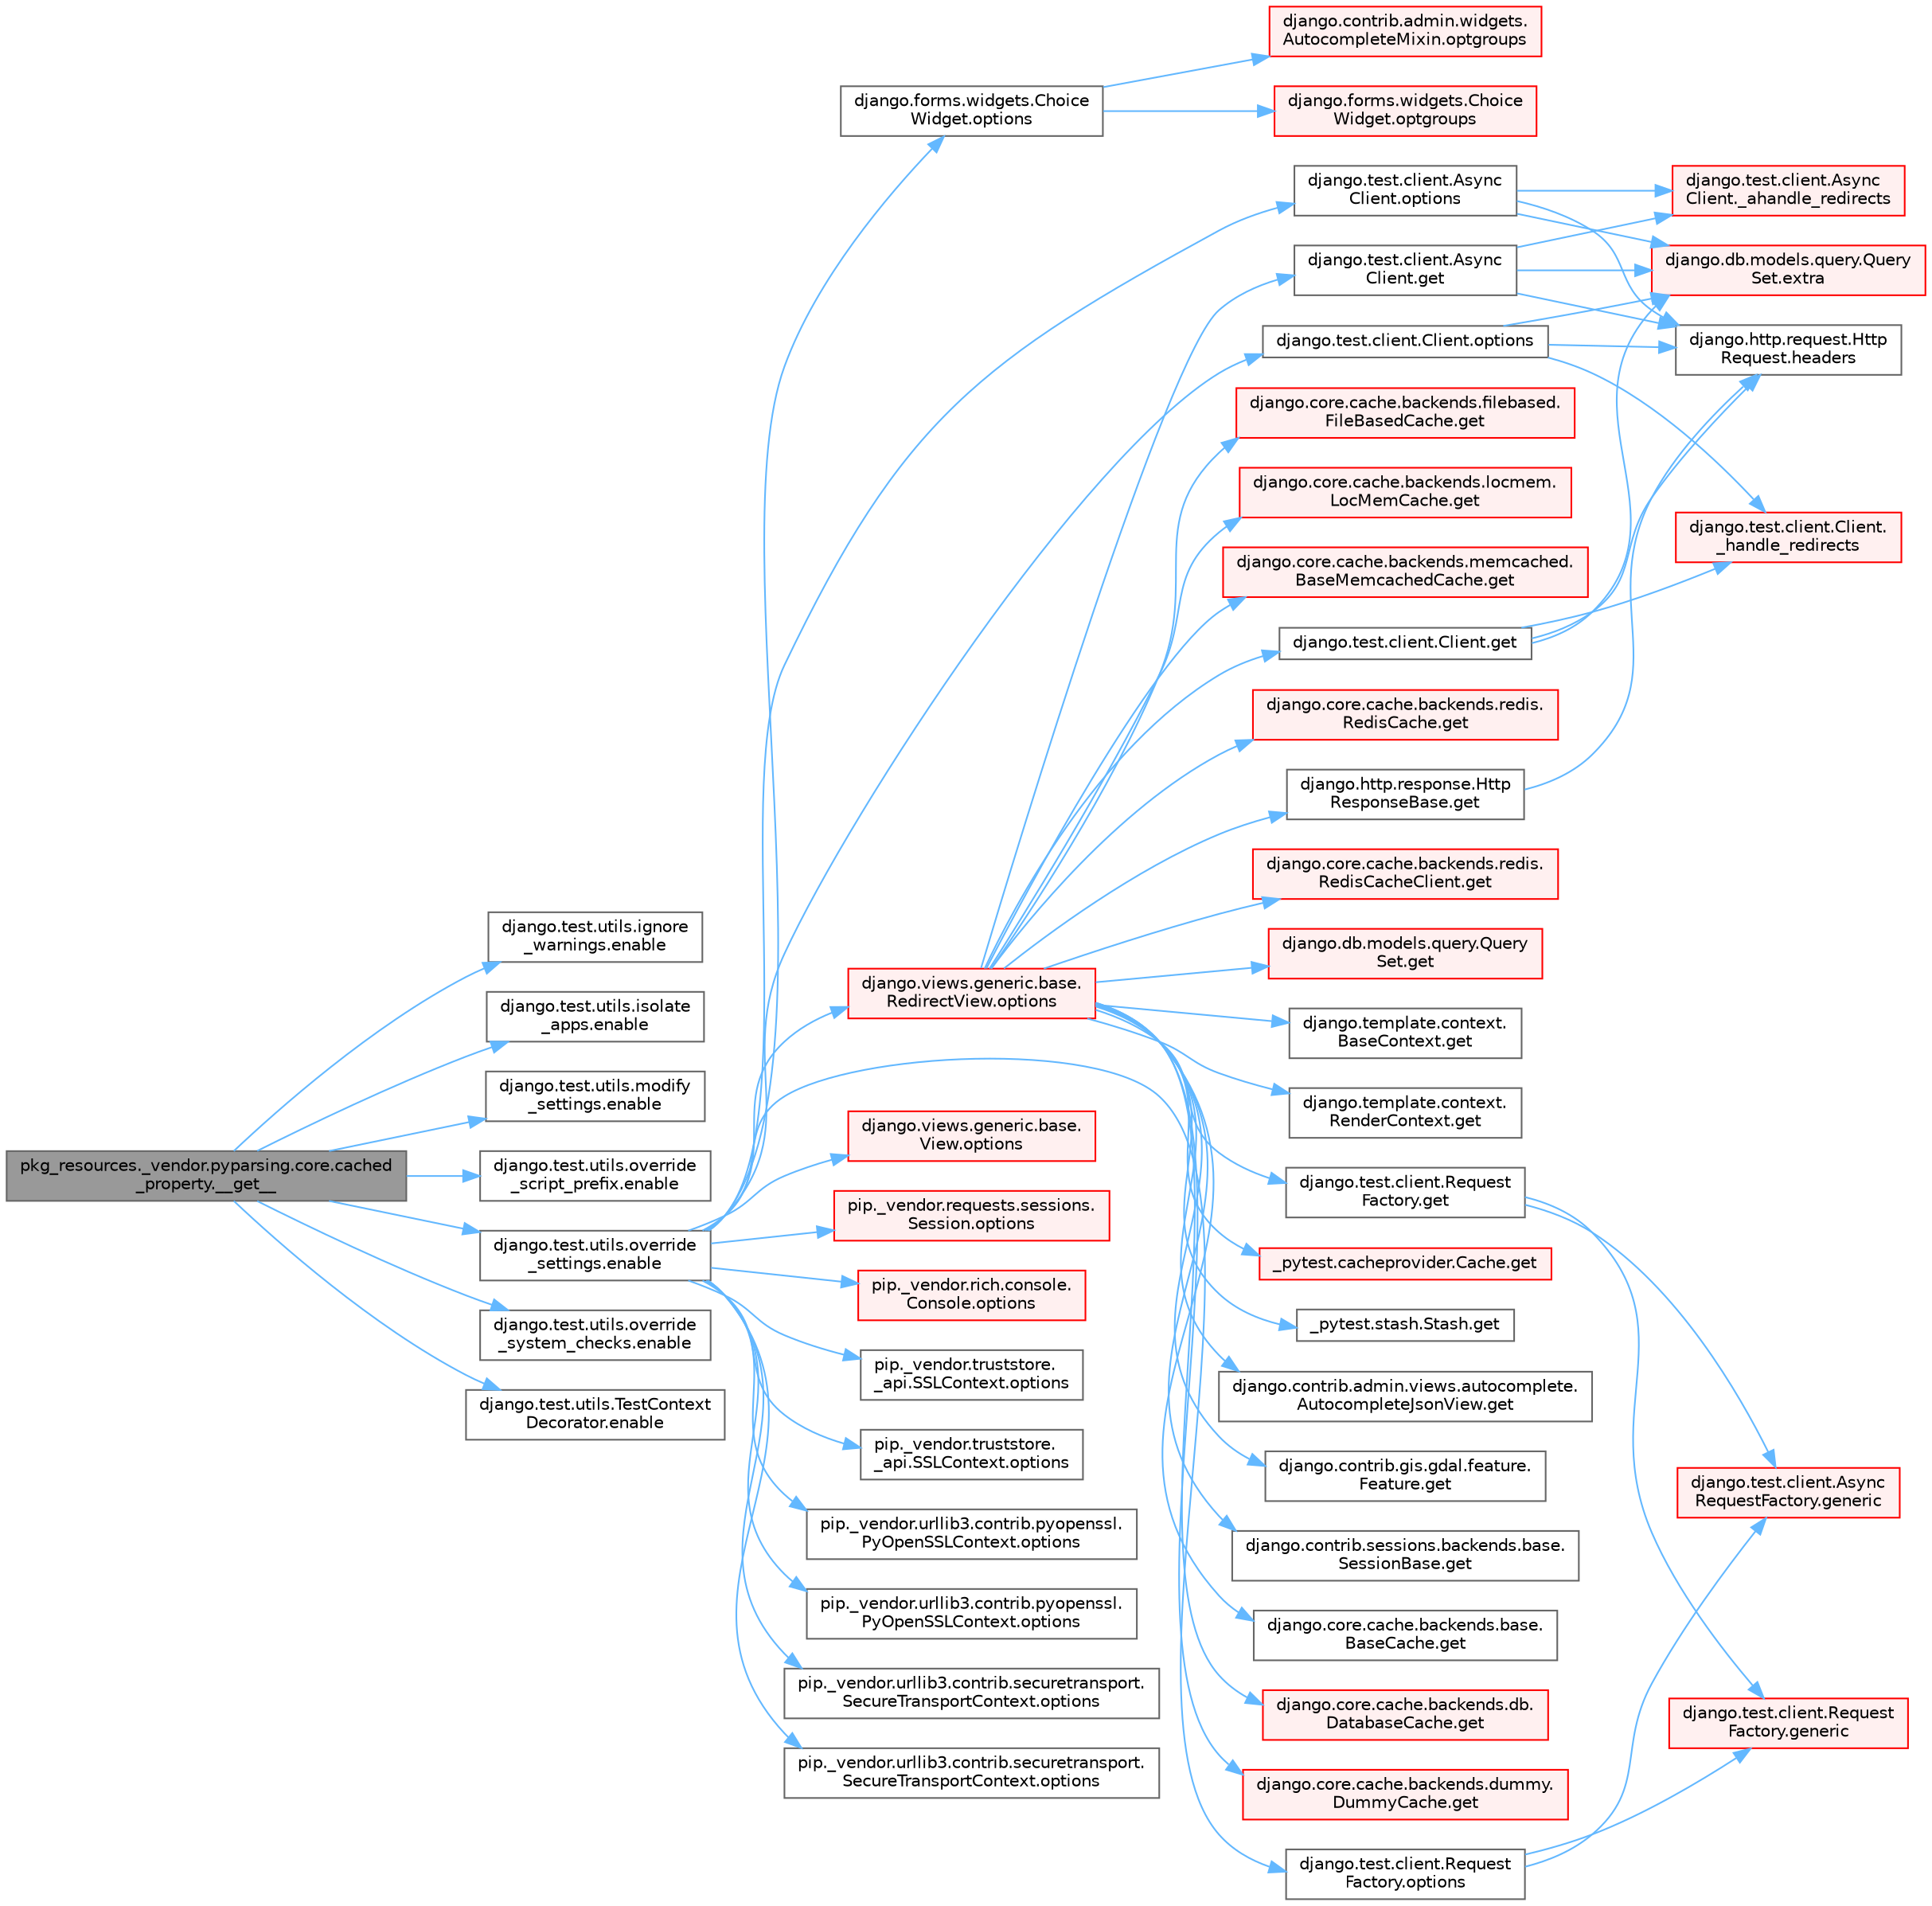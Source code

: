 digraph "pkg_resources._vendor.pyparsing.core.cached_property.__get__"
{
 // LATEX_PDF_SIZE
  bgcolor="transparent";
  edge [fontname=Helvetica,fontsize=10,labelfontname=Helvetica,labelfontsize=10];
  node [fontname=Helvetica,fontsize=10,shape=box,height=0.2,width=0.4];
  rankdir="LR";
  Node1 [id="Node000001",label="pkg_resources._vendor.pyparsing.core.cached\l_property.__get__",height=0.2,width=0.4,color="gray40", fillcolor="grey60", style="filled", fontcolor="black",tooltip=" "];
  Node1 -> Node2 [id="edge1_Node000001_Node000002",color="steelblue1",style="solid",tooltip=" "];
  Node2 [id="Node000002",label="django.test.utils.ignore\l_warnings.enable",height=0.2,width=0.4,color="grey40", fillcolor="white", style="filled",URL="$classdjango_1_1test_1_1utils_1_1ignore__warnings.html#ac6b9cc6ef712234fee86ec98b33037cb",tooltip=" "];
  Node1 -> Node3 [id="edge2_Node000001_Node000003",color="steelblue1",style="solid",tooltip=" "];
  Node3 [id="Node000003",label="django.test.utils.isolate\l_apps.enable",height=0.2,width=0.4,color="grey40", fillcolor="white", style="filled",URL="$classdjango_1_1test_1_1utils_1_1isolate__apps.html#a639cc719c79f1994c4b4855a982a78df",tooltip=" "];
  Node1 -> Node4 [id="edge3_Node000001_Node000004",color="steelblue1",style="solid",tooltip=" "];
  Node4 [id="Node000004",label="django.test.utils.modify\l_settings.enable",height=0.2,width=0.4,color="grey40", fillcolor="white", style="filled",URL="$classdjango_1_1test_1_1utils_1_1modify__settings.html#af320542775095b26ebfc6f6c07d508eb",tooltip=" "];
  Node1 -> Node5 [id="edge4_Node000001_Node000005",color="steelblue1",style="solid",tooltip=" "];
  Node5 [id="Node000005",label="django.test.utils.override\l_script_prefix.enable",height=0.2,width=0.4,color="grey40", fillcolor="white", style="filled",URL="$classdjango_1_1test_1_1utils_1_1override__script__prefix.html#a30b156e66efc7202c80f627f17eba4b3",tooltip=" "];
  Node1 -> Node6 [id="edge5_Node000001_Node000006",color="steelblue1",style="solid",tooltip=" "];
  Node6 [id="Node000006",label="django.test.utils.override\l_settings.enable",height=0.2,width=0.4,color="grey40", fillcolor="white", style="filled",URL="$classdjango_1_1test_1_1utils_1_1override__settings.html#a5b31628f15a2dcfdc871288ea5ad1c75",tooltip=" "];
  Node6 -> Node7 [id="edge6_Node000006_Node000007",color="steelblue1",style="solid",tooltip=" "];
  Node7 [id="Node000007",label="django.forms.widgets.Choice\lWidget.options",height=0.2,width=0.4,color="grey40", fillcolor="white", style="filled",URL="$classdjango_1_1forms_1_1widgets_1_1_choice_widget.html#a8575b90386fc2027f38ea00133cef250",tooltip=" "];
  Node7 -> Node8 [id="edge7_Node000007_Node000008",color="steelblue1",style="solid",tooltip=" "];
  Node8 [id="Node000008",label="django.contrib.admin.widgets.\lAutocompleteMixin.optgroups",height=0.2,width=0.4,color="red", fillcolor="#FFF0F0", style="filled",URL="$classdjango_1_1contrib_1_1admin_1_1widgets_1_1_autocomplete_mixin.html#a638ff1cf500030285676b090c8eee8f9",tooltip=" "];
  Node7 -> Node1932 [id="edge8_Node000007_Node001932",color="steelblue1",style="solid",tooltip=" "];
  Node1932 [id="Node001932",label="django.forms.widgets.Choice\lWidget.optgroups",height=0.2,width=0.4,color="red", fillcolor="#FFF0F0", style="filled",URL="$classdjango_1_1forms_1_1widgets_1_1_choice_widget.html#af1d09b0d42de6f6f30d2f9d577cf2fb4",tooltip=" "];
  Node6 -> Node262 [id="edge9_Node000006_Node000262",color="steelblue1",style="solid",tooltip=" "];
  Node262 [id="Node000262",label="django.test.client.Async\lClient.options",height=0.2,width=0.4,color="grey40", fillcolor="white", style="filled",URL="$classdjango_1_1test_1_1client_1_1_async_client.html#a84509c6347cbc018e6335b924ec841a2",tooltip=" "];
  Node262 -> Node263 [id="edge10_Node000262_Node000263",color="steelblue1",style="solid",tooltip=" "];
  Node263 [id="Node000263",label="django.test.client.Async\lClient._ahandle_redirects",height=0.2,width=0.4,color="red", fillcolor="#FFF0F0", style="filled",URL="$classdjango_1_1test_1_1client_1_1_async_client.html#a8740fe0dc39e7fe74e515be78449ee76",tooltip=" "];
  Node262 -> Node1233 [id="edge11_Node000262_Node001233",color="steelblue1",style="solid",tooltip=" "];
  Node1233 [id="Node001233",label="django.db.models.query.Query\lSet.extra",height=0.2,width=0.4,color="red", fillcolor="#FFF0F0", style="filled",URL="$classdjango_1_1db_1_1models_1_1query_1_1_query_set.html#ae54983d1fa1ba41e84f20cea946cde79",tooltip=" "];
  Node262 -> Node371 [id="edge12_Node000262_Node000371",color="steelblue1",style="solid",tooltip=" "];
  Node371 [id="Node000371",label="django.http.request.Http\lRequest.headers",height=0.2,width=0.4,color="grey40", fillcolor="white", style="filled",URL="$classdjango_1_1http_1_1request_1_1_http_request.html#a757d86c06e163aa94180817723ce1b9c",tooltip=" "];
  Node6 -> Node1459 [id="edge13_Node000006_Node001459",color="steelblue1",style="solid",tooltip=" "];
  Node1459 [id="Node001459",label="django.test.client.Client.options",height=0.2,width=0.4,color="grey40", fillcolor="white", style="filled",URL="$classdjango_1_1test_1_1client_1_1_client.html#a839ea6375ca2184b3b60550938b6824c",tooltip=" "];
  Node1459 -> Node1460 [id="edge14_Node001459_Node001460",color="steelblue1",style="solid",tooltip=" "];
  Node1460 [id="Node001460",label="django.test.client.Client.\l_handle_redirects",height=0.2,width=0.4,color="red", fillcolor="#FFF0F0", style="filled",URL="$classdjango_1_1test_1_1client_1_1_client.html#a234b328f33c374ad181aa49c6515d469",tooltip=" "];
  Node1459 -> Node1233 [id="edge15_Node001459_Node001233",color="steelblue1",style="solid",tooltip=" "];
  Node1459 -> Node371 [id="edge16_Node001459_Node000371",color="steelblue1",style="solid",tooltip=" "];
  Node6 -> Node1461 [id="edge17_Node000006_Node001461",color="steelblue1",style="solid",tooltip=" "];
  Node1461 [id="Node001461",label="django.test.client.Request\lFactory.options",height=0.2,width=0.4,color="grey40", fillcolor="white", style="filled",URL="$classdjango_1_1test_1_1client_1_1_request_factory.html#a438a7e1be2437d680cd78d11dee77c54",tooltip=" "];
  Node1461 -> Node1462 [id="edge18_Node001461_Node001462",color="steelblue1",style="solid",tooltip=" "];
  Node1462 [id="Node001462",label="django.test.client.Async\lRequestFactory.generic",height=0.2,width=0.4,color="red", fillcolor="#FFF0F0", style="filled",URL="$classdjango_1_1test_1_1client_1_1_async_request_factory.html#a470d6888694e77c09bd7d8bf6d588233",tooltip=" "];
  Node1461 -> Node1464 [id="edge19_Node001461_Node001464",color="steelblue1",style="solid",tooltip=" "];
  Node1464 [id="Node001464",label="django.test.client.Request\lFactory.generic",height=0.2,width=0.4,color="red", fillcolor="#FFF0F0", style="filled",URL="$classdjango_1_1test_1_1client_1_1_request_factory.html#a24740fe264de91d8c4c1205c9172206d",tooltip=" "];
  Node6 -> Node1465 [id="edge20_Node000006_Node001465",color="steelblue1",style="solid",tooltip=" "];
  Node1465 [id="Node001465",label="django.views.generic.base.\lRedirectView.options",height=0.2,width=0.4,color="red", fillcolor="#FFF0F0", style="filled",URL="$classdjango_1_1views_1_1generic_1_1base_1_1_redirect_view.html#a444de156c79647344c987295c47a76e1",tooltip=" "];
  Node1465 -> Node266 [id="edge21_Node001465_Node000266",color="steelblue1",style="solid",tooltip=" "];
  Node266 [id="Node000266",label="_pytest.cacheprovider.Cache.get",height=0.2,width=0.4,color="red", fillcolor="#FFF0F0", style="filled",URL="$class__pytest_1_1cacheprovider_1_1_cache.html#a752b42a7c4034371bcd23244b1862148",tooltip=" "];
  Node1465 -> Node268 [id="edge22_Node001465_Node000268",color="steelblue1",style="solid",tooltip=" "];
  Node268 [id="Node000268",label="_pytest.stash.Stash.get",height=0.2,width=0.4,color="grey40", fillcolor="white", style="filled",URL="$class__pytest_1_1stash_1_1_stash.html#a7fec5e28d31d41b05838c98ac277c8c5",tooltip=" "];
  Node1465 -> Node269 [id="edge23_Node001465_Node000269",color="steelblue1",style="solid",tooltip=" "];
  Node269 [id="Node000269",label="django.contrib.admin.views.autocomplete.\lAutocompleteJsonView.get",height=0.2,width=0.4,color="grey40", fillcolor="white", style="filled",URL="$classdjango_1_1contrib_1_1admin_1_1views_1_1autocomplete_1_1_autocomplete_json_view.html#a34a861d7d91bddbce574ab88c184895e",tooltip=" "];
  Node1465 -> Node270 [id="edge24_Node001465_Node000270",color="steelblue1",style="solid",tooltip=" "];
  Node270 [id="Node000270",label="django.contrib.gis.gdal.feature.\lFeature.get",height=0.2,width=0.4,color="grey40", fillcolor="white", style="filled",URL="$classdjango_1_1contrib_1_1gis_1_1gdal_1_1feature_1_1_feature.html#a21986d93135566e82dd6f57de5e37038",tooltip=" "];
  Node1465 -> Node271 [id="edge25_Node001465_Node000271",color="steelblue1",style="solid",tooltip=" "];
  Node271 [id="Node000271",label="django.contrib.sessions.backends.base.\lSessionBase.get",height=0.2,width=0.4,color="grey40", fillcolor="white", style="filled",URL="$classdjango_1_1contrib_1_1sessions_1_1backends_1_1base_1_1_session_base.html#a7d41576dd78ee0cae19d35e409a0dac4",tooltip=" "];
  Node1465 -> Node272 [id="edge26_Node001465_Node000272",color="steelblue1",style="solid",tooltip=" "];
  Node272 [id="Node000272",label="django.core.cache.backends.base.\lBaseCache.get",height=0.2,width=0.4,color="grey40", fillcolor="white", style="filled",URL="$classdjango_1_1core_1_1cache_1_1backends_1_1base_1_1_base_cache.html#a670decaea5fb02f8e13f62c4a8d3b691",tooltip=" "];
  Node1465 -> Node273 [id="edge27_Node001465_Node000273",color="steelblue1",style="solid",tooltip=" "];
  Node273 [id="Node000273",label="django.core.cache.backends.db.\lDatabaseCache.get",height=0.2,width=0.4,color="red", fillcolor="#FFF0F0", style="filled",URL="$classdjango_1_1core_1_1cache_1_1backends_1_1db_1_1_database_cache.html#ab7c8bab4308c7ceac722a940914fedf1",tooltip=" "];
  Node1465 -> Node275 [id="edge28_Node001465_Node000275",color="steelblue1",style="solid",tooltip=" "];
  Node275 [id="Node000275",label="django.core.cache.backends.dummy.\lDummyCache.get",height=0.2,width=0.4,color="red", fillcolor="#FFF0F0", style="filled",URL="$classdjango_1_1core_1_1cache_1_1backends_1_1dummy_1_1_dummy_cache.html#a91db0f78eeef15ccb77c8c518e12de81",tooltip=" "];
  Node1465 -> Node1466 [id="edge29_Node001465_Node001466",color="steelblue1",style="solid",tooltip=" "];
  Node1466 [id="Node001466",label="django.core.cache.backends.filebased.\lFileBasedCache.get",height=0.2,width=0.4,color="red", fillcolor="#FFF0F0", style="filled",URL="$classdjango_1_1core_1_1cache_1_1backends_1_1filebased_1_1_file_based_cache.html#a81478fa25dd545d6e223f4e3d6760646",tooltip=" "];
  Node1465 -> Node1722 [id="edge30_Node001465_Node001722",color="steelblue1",style="solid",tooltip=" "];
  Node1722 [id="Node001722",label="django.core.cache.backends.locmem.\lLocMemCache.get",height=0.2,width=0.4,color="red", fillcolor="#FFF0F0", style="filled",URL="$classdjango_1_1core_1_1cache_1_1backends_1_1locmem_1_1_loc_mem_cache.html#aeb7aff9d132188d4b106f42045eaf803",tooltip=" "];
  Node1465 -> Node1724 [id="edge31_Node001465_Node001724",color="steelblue1",style="solid",tooltip=" "];
  Node1724 [id="Node001724",label="django.core.cache.backends.memcached.\lBaseMemcachedCache.get",height=0.2,width=0.4,color="red", fillcolor="#FFF0F0", style="filled",URL="$classdjango_1_1core_1_1cache_1_1backends_1_1memcached_1_1_base_memcached_cache.html#ad5e6be20ce407cf4548603d3b413c56e",tooltip=" "];
  Node1465 -> Node1725 [id="edge32_Node001465_Node001725",color="steelblue1",style="solid",tooltip=" "];
  Node1725 [id="Node001725",label="django.core.cache.backends.redis.\lRedisCache.get",height=0.2,width=0.4,color="red", fillcolor="#FFF0F0", style="filled",URL="$classdjango_1_1core_1_1cache_1_1backends_1_1redis_1_1_redis_cache.html#ac5ae812bc82909854e7658e31c37fdcb",tooltip=" "];
  Node1465 -> Node1726 [id="edge33_Node001465_Node001726",color="steelblue1",style="solid",tooltip=" "];
  Node1726 [id="Node001726",label="django.core.cache.backends.redis.\lRedisCacheClient.get",height=0.2,width=0.4,color="red", fillcolor="#FFF0F0", style="filled",URL="$classdjango_1_1core_1_1cache_1_1backends_1_1redis_1_1_redis_cache_client.html#aa437370e2a6efba9f9cdf9beb76611ea",tooltip=" "];
  Node1465 -> Node1727 [id="edge34_Node001465_Node001727",color="steelblue1",style="solid",tooltip=" "];
  Node1727 [id="Node001727",label="django.db.models.query.Query\lSet.get",height=0.2,width=0.4,color="red", fillcolor="#FFF0F0", style="filled",URL="$classdjango_1_1db_1_1models_1_1query_1_1_query_set.html#afe9afa909843984d4fa4c2555f0f1310",tooltip=" "];
  Node1465 -> Node1750 [id="edge35_Node001465_Node001750",color="steelblue1",style="solid",tooltip=" "];
  Node1750 [id="Node001750",label="django.http.response.Http\lResponseBase.get",height=0.2,width=0.4,color="grey40", fillcolor="white", style="filled",URL="$classdjango_1_1http_1_1response_1_1_http_response_base.html#ae2baff89ce088ff5c75d643fbbe62a1d",tooltip=" "];
  Node1750 -> Node371 [id="edge36_Node001750_Node000371",color="steelblue1",style="solid",tooltip=" "];
  Node1465 -> Node1751 [id="edge37_Node001465_Node001751",color="steelblue1",style="solid",tooltip=" "];
  Node1751 [id="Node001751",label="django.template.context.\lBaseContext.get",height=0.2,width=0.4,color="grey40", fillcolor="white", style="filled",URL="$classdjango_1_1template_1_1context_1_1_base_context.html#aa6bca4c3b5ae1ea243543be4c63cba66",tooltip=" "];
  Node1465 -> Node1752 [id="edge38_Node001465_Node001752",color="steelblue1",style="solid",tooltip=" "];
  Node1752 [id="Node001752",label="django.template.context.\lRenderContext.get",height=0.2,width=0.4,color="grey40", fillcolor="white", style="filled",URL="$classdjango_1_1template_1_1context_1_1_render_context.html#a5d75cc6852de769dbc5d5812ee293920",tooltip=" "];
  Node1465 -> Node1753 [id="edge39_Node001465_Node001753",color="steelblue1",style="solid",tooltip=" "];
  Node1753 [id="Node001753",label="django.test.client.Async\lClient.get",height=0.2,width=0.4,color="grey40", fillcolor="white", style="filled",URL="$classdjango_1_1test_1_1client_1_1_async_client.html#ac0d5bba8e7175389ee57c8dfe5d79413",tooltip=" "];
  Node1753 -> Node263 [id="edge40_Node001753_Node000263",color="steelblue1",style="solid",tooltip=" "];
  Node1753 -> Node1233 [id="edge41_Node001753_Node001233",color="steelblue1",style="solid",tooltip=" "];
  Node1753 -> Node371 [id="edge42_Node001753_Node000371",color="steelblue1",style="solid",tooltip=" "];
  Node1465 -> Node1754 [id="edge43_Node001465_Node001754",color="steelblue1",style="solid",tooltip=" "];
  Node1754 [id="Node001754",label="django.test.client.Client.get",height=0.2,width=0.4,color="grey40", fillcolor="white", style="filled",URL="$classdjango_1_1test_1_1client_1_1_client.html#a7aed7a3986cc017e8c62922005d98305",tooltip=" "];
  Node1754 -> Node1460 [id="edge44_Node001754_Node001460",color="steelblue1",style="solid",tooltip=" "];
  Node1754 -> Node1233 [id="edge45_Node001754_Node001233",color="steelblue1",style="solid",tooltip=" "];
  Node1754 -> Node371 [id="edge46_Node001754_Node000371",color="steelblue1",style="solid",tooltip=" "];
  Node1465 -> Node1755 [id="edge47_Node001465_Node001755",color="steelblue1",style="solid",tooltip=" "];
  Node1755 [id="Node001755",label="django.test.client.Request\lFactory.get",height=0.2,width=0.4,color="grey40", fillcolor="white", style="filled",URL="$classdjango_1_1test_1_1client_1_1_request_factory.html#af1604d8bd1d1639f245d371c186a3261",tooltip=" "];
  Node1755 -> Node1462 [id="edge48_Node001755_Node001462",color="steelblue1",style="solid",tooltip=" "];
  Node1755 -> Node1464 [id="edge49_Node001755_Node001464",color="steelblue1",style="solid",tooltip=" "];
  Node6 -> Node1653 [id="edge50_Node000006_Node001653",color="steelblue1",style="solid",tooltip=" "];
  Node1653 [id="Node001653",label="django.views.generic.base.\lView.options",height=0.2,width=0.4,color="red", fillcolor="#FFF0F0", style="filled",URL="$classdjango_1_1views_1_1generic_1_1base_1_1_view.html#a4d1dc440a5bae11bd7859d20ca9948e1",tooltip=" "];
  Node6 -> Node1656 [id="edge51_Node000006_Node001656",color="steelblue1",style="solid",tooltip=" "];
  Node1656 [id="Node001656",label="pip._vendor.requests.sessions.\lSession.options",height=0.2,width=0.4,color="red", fillcolor="#FFF0F0", style="filled",URL="$classpip_1_1__vendor_1_1requests_1_1sessions_1_1_session.html#a210270880f90521b3b3014748ecd87e9",tooltip=" "];
  Node6 -> Node1657 [id="edge52_Node000006_Node001657",color="steelblue1",style="solid",tooltip=" "];
  Node1657 [id="Node001657",label="pip._vendor.rich.console.\lConsole.options",height=0.2,width=0.4,color="red", fillcolor="#FFF0F0", style="filled",URL="$classpip_1_1__vendor_1_1rich_1_1console_1_1_console.html#a41c8efe30ea45a9a4a3f8c34c688fe00",tooltip=" "];
  Node6 -> Node1694 [id="edge53_Node000006_Node001694",color="steelblue1",style="solid",tooltip=" "];
  Node1694 [id="Node001694",label="pip._vendor.truststore.\l_api.SSLContext.options",height=0.2,width=0.4,color="grey40", fillcolor="white", style="filled",URL="$classpip_1_1__vendor_1_1truststore_1_1__api_1_1_s_s_l_context.html#a6755b8a82c0de77273744b73a826678d",tooltip=" "];
  Node6 -> Node1695 [id="edge54_Node000006_Node001695",color="steelblue1",style="solid",tooltip=" "];
  Node1695 [id="Node001695",label="pip._vendor.truststore.\l_api.SSLContext.options",height=0.2,width=0.4,color="grey40", fillcolor="white", style="filled",URL="$classpip_1_1__vendor_1_1truststore_1_1__api_1_1_s_s_l_context.html#a90bd5b81f087b6628b2f681ce6cffcd6",tooltip=" "];
  Node6 -> Node1696 [id="edge55_Node000006_Node001696",color="steelblue1",style="solid",tooltip=" "];
  Node1696 [id="Node001696",label="pip._vendor.urllib3.contrib.pyopenssl.\lPyOpenSSLContext.options",height=0.2,width=0.4,color="grey40", fillcolor="white", style="filled",URL="$classpip_1_1__vendor_1_1urllib3_1_1contrib_1_1pyopenssl_1_1_py_open_s_s_l_context.html#a3f539cc9d4b91d2fb90d7f8aef3810c1",tooltip=" "];
  Node6 -> Node1697 [id="edge56_Node000006_Node001697",color="steelblue1",style="solid",tooltip=" "];
  Node1697 [id="Node001697",label="pip._vendor.urllib3.contrib.pyopenssl.\lPyOpenSSLContext.options",height=0.2,width=0.4,color="grey40", fillcolor="white", style="filled",URL="$classpip_1_1__vendor_1_1urllib3_1_1contrib_1_1pyopenssl_1_1_py_open_s_s_l_context.html#a8475fc4f3e83d92654b066a9422908dc",tooltip=" "];
  Node6 -> Node1698 [id="edge57_Node000006_Node001698",color="steelblue1",style="solid",tooltip=" "];
  Node1698 [id="Node001698",label="pip._vendor.urllib3.contrib.securetransport.\lSecureTransportContext.options",height=0.2,width=0.4,color="grey40", fillcolor="white", style="filled",URL="$classpip_1_1__vendor_1_1urllib3_1_1contrib_1_1securetransport_1_1_secure_transport_context.html#ae19920941647ed0b43e0ed7d96e12457",tooltip=" "];
  Node6 -> Node1699 [id="edge58_Node000006_Node001699",color="steelblue1",style="solid",tooltip=" "];
  Node1699 [id="Node001699",label="pip._vendor.urllib3.contrib.securetransport.\lSecureTransportContext.options",height=0.2,width=0.4,color="grey40", fillcolor="white", style="filled",URL="$classpip_1_1__vendor_1_1urllib3_1_1contrib_1_1securetransport_1_1_secure_transport_context.html#acf6c1ec11ca09e30c9c70d7dc26afacd",tooltip=" "];
  Node1 -> Node4531 [id="edge59_Node000001_Node004531",color="steelblue1",style="solid",tooltip=" "];
  Node4531 [id="Node004531",label="django.test.utils.override\l_system_checks.enable",height=0.2,width=0.4,color="grey40", fillcolor="white", style="filled",URL="$classdjango_1_1test_1_1utils_1_1override__system__checks.html#a5a4c8cc23ec5c207142c6171d1760c4a",tooltip=" "];
  Node1 -> Node4532 [id="edge60_Node000001_Node004532",color="steelblue1",style="solid",tooltip=" "];
  Node4532 [id="Node004532",label="django.test.utils.TestContext\lDecorator.enable",height=0.2,width=0.4,color="grey40", fillcolor="white", style="filled",URL="$classdjango_1_1test_1_1utils_1_1_test_context_decorator.html#aad9e1522d2a61288ef943008df3c8e6b",tooltip=" "];
}
